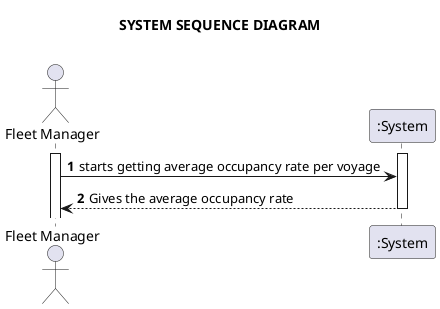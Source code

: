 @startuml
'https://plantuml.com/sequence-diagram

title <b>SYSTEM SEQUENCE DIAGRAM\n
autonumber
'hide footbox
actor "Fleet Manager" as FM

participant ":System" as System

activate FM
activate System

FM -> System : starts getting average occupancy rate per voyage
System --> FM : Gives the average occupancy rate
deactivate System



@enduml
